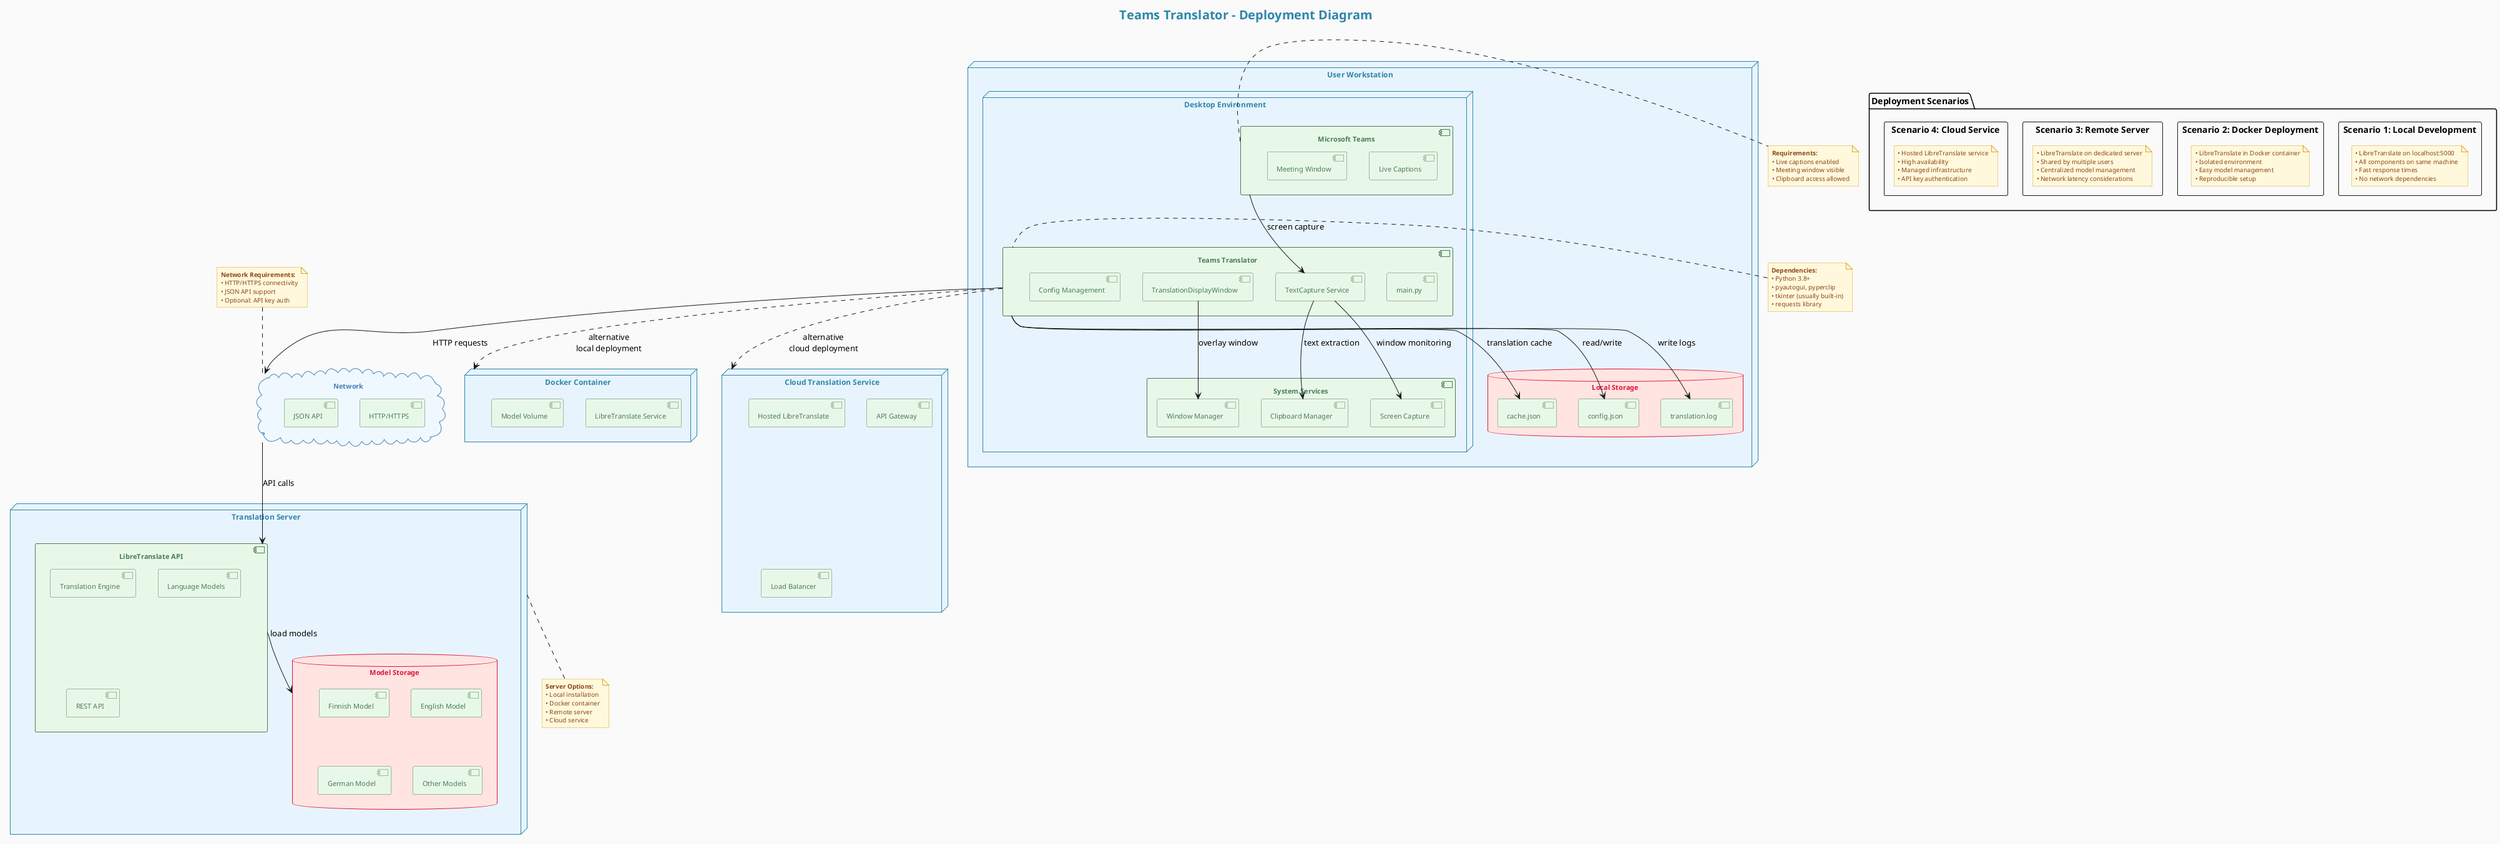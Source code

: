 @startuml deployment_diagram
skinparam backgroundColor #FAFAFA
skinparam handwritten false
skinparam monochrome false
skinparam shadowing false

skinparam node {
    BackgroundColor #E8F4FD
    BorderColor #2E86AB
    FontColor #2E86AB
    FontSize 12
    FontName Arial
    FontStyle bold
}

skinparam component {
    BackgroundColor #E8F8E8
    BorderColor #4A7C59
    FontColor #4A7C59
    FontSize 11
    FontName Arial
}

skinparam database {
    BackgroundColor #FFE4E1
    BorderColor #DC143C
    FontColor #DC143C
    FontSize 11
    FontName Arial
}

skinparam cloud {
    BackgroundColor #F0F8FF
    BorderColor #4682B4
    FontColor #4682B4
    FontSize 11
    FontName Arial
}

skinparam note {
    BackgroundColor #FFF8DC
    BorderColor #DAA520
    FontColor #8B4513
    FontSize 10
}

title <size:20><color:#2E86AB>Teams Translator - Deployment Diagram</color></size>

node "**User Workstation**" as workstation {
    
    node "**Desktop Environment**" as desktop {
        component "Microsoft Teams" as teams {
            component "Live Captions" as captions
            component "Meeting Window" as meeting
        }
        
        component "Teams Translator" as translator {
            component "main.py" as main
            component "TranslationDisplayWindow" as display
            component "TextCapture Service" as capture
            component "Config Management" as config
        }
        
        component "System Services" as system {
            component "Clipboard Manager" as clipboard
            component "Screen Capture" as screen
            component "Window Manager" as wm
        }
    }
    
    database "**Local Storage**" as storage {
        component "config.json" as config_file
        component "translation.log" as log_file
        component "cache.json" as cache_file
    }
}

node "**Translation Server**" as server {
    component "LibreTranslate API" as libretranslate {
        component "Translation Engine" as engine
        component "Language Models" as models
        component "REST API" as api
    }
    
    database "**Model Storage**" as model_storage {
        component "Finnish Model" as fi_model
        component "English Model" as en_model
        component "German Model" as de_model
        component "Other Models" as other_models
    }
}

cloud "**Network**" as network {
    component "HTTP/HTTPS" as http
    component "JSON API" as json_api
}

' Alternative deployment options
node "**Docker Container**" as docker {
    component "LibreTranslate Service" as docker_translate
    component "Model Volume" as docker_models
}

node "**Cloud Translation Service**" as cloud_service {
    component "Hosted LibreTranslate" as hosted
    component "API Gateway" as gateway
    component "Load Balancer" as lb
}

' Connections
teams --> capture : screen capture
capture --> clipboard : text extraction
capture --> screen : window monitoring
display --> wm : overlay window

translator --> config_file : read/write
translator --> log_file : write logs
translator --> cache_file : translation cache

translator --> network : HTTP requests
network --> libretranslate : API calls
libretranslate --> model_storage : load models

' Alternative connections
translator ..> docker : alternative\nlocal deployment
translator ..> cloud_service : alternative\ncloud deployment

note right of teams
    <b>Requirements:</b>
    • Live captions enabled
    • Meeting window visible
    • Clipboard access allowed
end note

note left of translator
    <b>Dependencies:</b>
    • Python 3.8+
    • pyautogui, pyperclip
    • tkinter (usually built-in)
    • requests library
end note

note bottom of server
    <b>Server Options:</b>
    • Local installation
    • Docker container
    • Remote server
    • Cloud service
end note

note top of network
    <b>Network Requirements:</b>
    • HTTP/HTTPS connectivity
    • JSON API support
    • Optional: API key auth
end note

' Deployment scenarios
package "**Deployment Scenarios**" as scenarios {
    
    rectangle "**Scenario 1: Local Development**" as local {
        note as local_note
            • LibreTranslate on localhost:5000
            • All components on same machine
            • Fast response times
            • No network dependencies
        end note
    }
    
    rectangle "**Scenario 2: Docker Deployment**" as docker_scenario {
        note as docker_note
            • LibreTranslate in Docker container
            • Isolated environment
            • Easy model management
            • Reproducible setup
        end note
    }
    
    rectangle "**Scenario 3: Remote Server**" as remote {
        note as remote_note
            • LibreTranslate on dedicated server
            • Shared by multiple users
            • Centralized model management
            • Network latency considerations
        end note
    }
    
    rectangle "**Scenario 4: Cloud Service**" as cloud_scenario {
        note as cloud_note
            • Hosted LibreTranslate service
            • High availability
            • Managed infrastructure
            • API key authentication
        end note
    }
}

@enduml